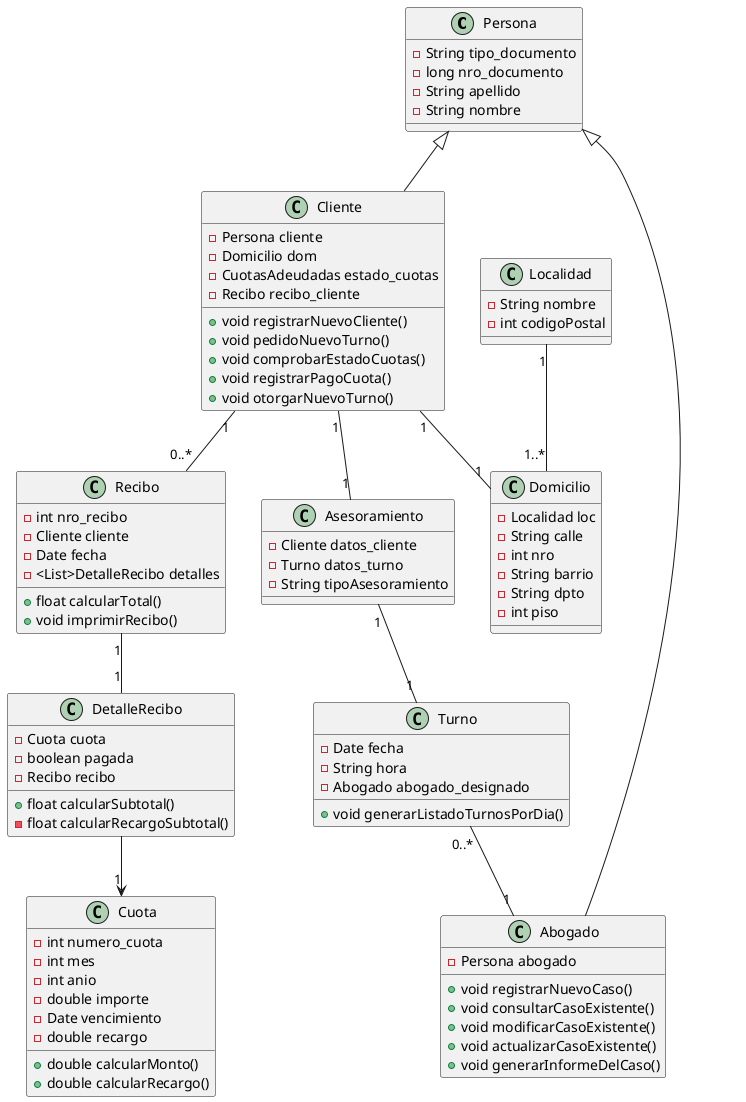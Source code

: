 @startuml

Persona <|-- Cliente
Persona <|-- Abogado
Cliente "1" -- "1" Domicilio
Localidad "1" -- "1..*" Domicilio
Cliente "1" -- "0..*" Recibo
DetalleRecibo --> "1" Cuota
Recibo "1" -- "1" DetalleRecibo
Asesoramiento "1" -- "1" Turno
Cliente "1" -- "1" Asesoramiento
Abogado "1" -up- "0..*" Turno

class Persona {
    - String tipo_documento
    - long nro_documento
    - String apellido
    - String nombre
}

class Cliente {
    - Persona cliente
    - Domicilio dom
    - CuotasAdeudadas estado_cuotas
    - Recibo recibo_cliente

    + void registrarNuevoCliente()
    + void pedidoNuevoTurno()
    + void comprobarEstadoCuotas()
    + void registrarPagoCuota()
    + void otorgarNuevoTurno()
}

class Domicilio {
    - Localidad loc
    - String calle
    - int nro
    - String barrio
    - String dpto
    - int piso
}

class Localidad {
    - String nombre
    - int codigoPostal
}

class Recibo {
    - int nro_recibo
    - Cliente cliente
    - Date fecha
    - <List>DetalleRecibo detalles
    
    + float calcularTotal()
    + void imprimirRecibo()
}

class DetalleRecibo {
    - Cuota cuota
    - boolean pagada
    - Recibo recibo

    + float calcularSubtotal()
    - float calcularRecargoSubtotal()
}

class Cuota {
    - int numero_cuota
    - int mes
    - int anio
    - double importe
    - Date vencimiento
    - double recargo
    
    + double calcularMonto()
    + double calcularRecargo()
}

class Asesoramiento {
    - Cliente datos_cliente
    - Turno datos_turno
    - String tipoAsesoramiento
}

class Turno {
    - Date fecha
    - String hora
    - Abogado abogado_designado
    
    + void generarListadoTurnosPorDia()
}

class Abogado {
    - Persona abogado

    + void registrarNuevoCaso()
    + void consultarCasoExistente()
    + void modificarCasoExistente()
    + void actualizarCasoExistente()
    + void generarInformeDelCaso()
}

@enduml
